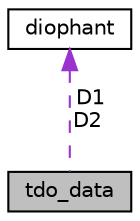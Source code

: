 digraph "tdo_data"
{
  edge [fontname="Helvetica",fontsize="10",labelfontname="Helvetica",labelfontsize="10"];
  node [fontname="Helvetica",fontsize="10",shape=record];
  Node1 [label="tdo_data",height=0.2,width=0.4,color="black", fillcolor="grey75", style="filled", fontcolor="black"];
  Node2 -> Node1 [dir="back",color="darkorchid3",fontsize="10",style="dashed",label=" D1\nD2" ,fontname="Helvetica"];
  Node2 [label="diophant",height=0.2,width=0.4,color="black", fillcolor="white", style="filled",URL="$d7/d9c/classdiophant.html"];
}
